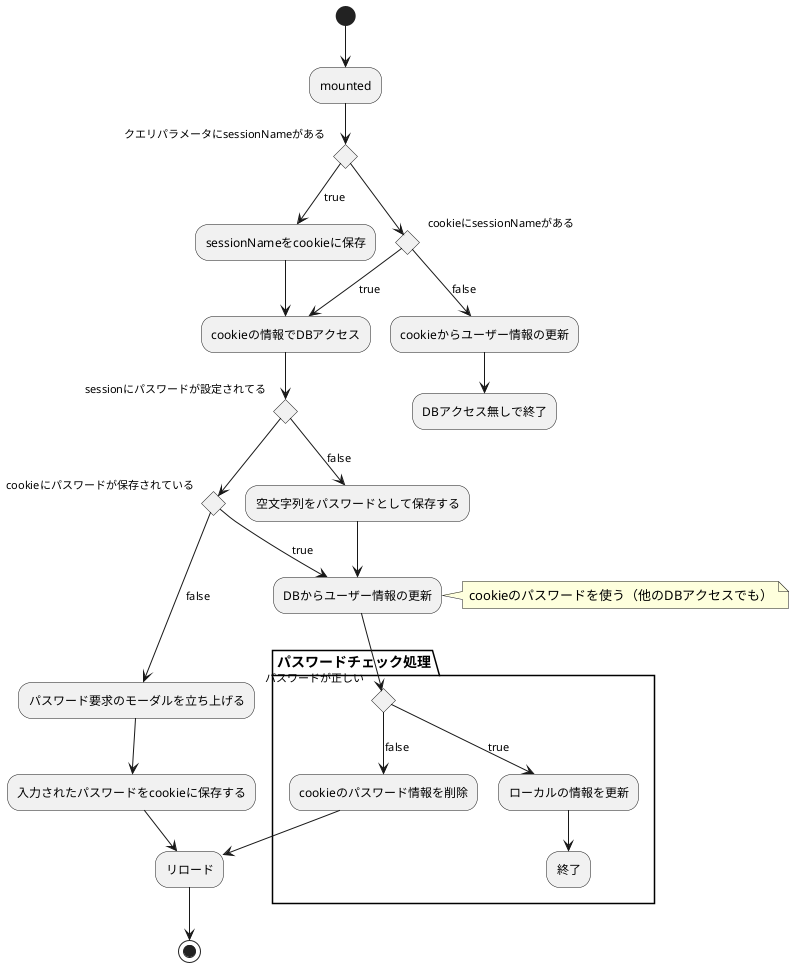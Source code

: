 @startuml updateUserInfo@mounted
(*)-->"mounted"
if "クエリパラメータにsessionNameがある" then
  -->[true] "sessionNameをcookieに保存"
  -->"cookieの情報でDBアクセス"
else
  if "cookieにsessionNameがある" then 
      -->[true] "cookieの情報でDBアクセス"
  else
      -->[false] "cookieからユーザー情報の更新"
      -->"DBアクセス無しで終了"
  endif
endif

' "cookieの情報でDBアクセス"-->"cookieの情報でDBアクセス"
"cookieの情報でDBアクセス"-->if "sessionにパスワードが設定されてる" then
  if "cookieにパスワードが保存されている" then
    -->[true] "DBからユーザー情報の更新"
  else
    -->[false] "パスワード要求のモーダルを立ち上げる"
    -->"入力されたパスワードをcookieに保存する"
    -->"リロード"
  endif
else
    -->[false] "空文字列をパスワードとして保存する"
    -->"DBからユーザー情報の更新" 
    note right: cookieのパスワードを使う（他のDBアクセスでも）
endif

partition パスワードチェック処理 {
  "DBからユーザー情報の更新"-->if "パスワードが正しい" then 
  
    -->[true] "ローカルの情報を更新"
    -->"終了"
  else
    -->[false] "cookieのパスワード情報を削除"
    -->"リロード"
  endif
}
-->(*)

@enduml
